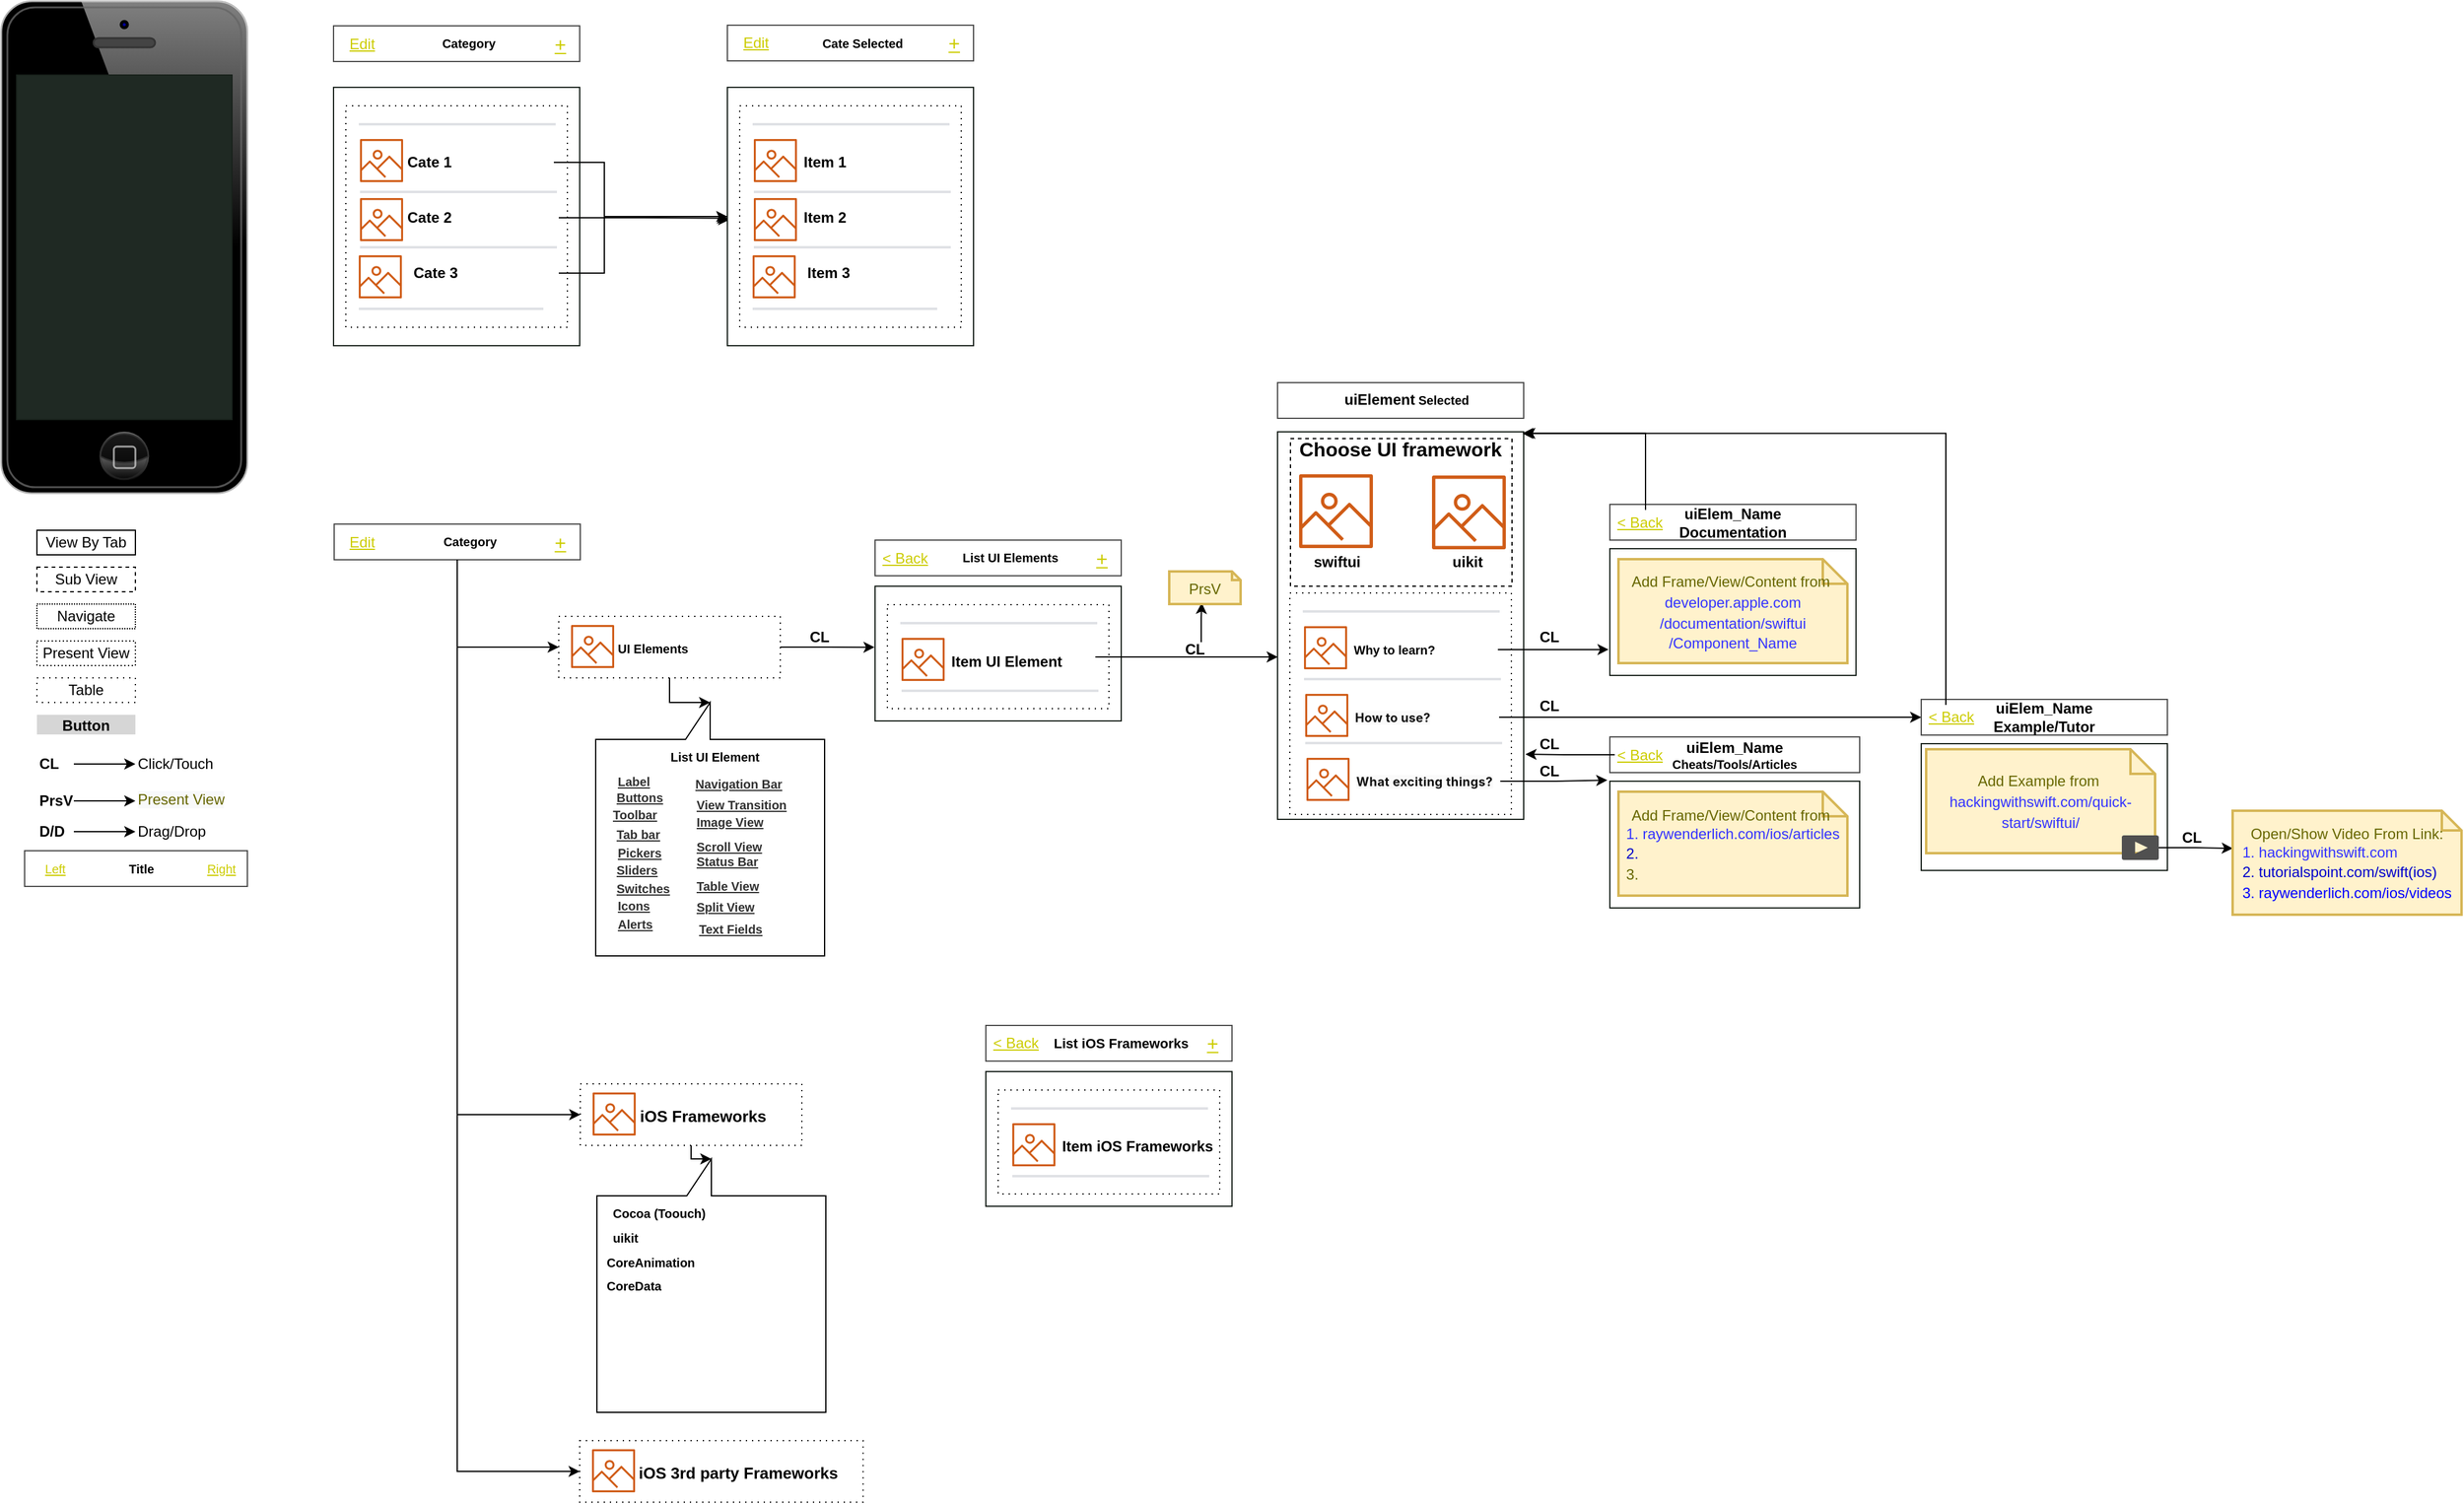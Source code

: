 <mxfile version="14.5.0" type="github">
  <diagram id="CXttLjTAoCu7LxISHfBc" name="Page-1">
    <mxGraphModel dx="723" dy="375" grid="1" gridSize="10" guides="1" tooltips="1" connect="1" arrows="1" fold="1" page="1" pageScale="1" pageWidth="827" pageHeight="1169" math="0" shadow="0">
      <root>
        <mxCell id="0" />
        <mxCell id="1" parent="0" />
        <mxCell id="qaXu_HohoRmrBdPHy3pz-1" value="" style="verticalLabelPosition=bottom;verticalAlign=top;html=1;shadow=0;dashed=0;strokeWidth=1;shape=mxgraph.ios.iPhone;bgStyle=bgGreen;fillColor=#aaaaaa;" parent="1" vertex="1">
          <mxGeometry x="10" y="10" width="200" height="400" as="geometry" />
        </mxCell>
        <mxCell id="qaXu_HohoRmrBdPHy3pz-2" value="" style="verticalLabelPosition=bottom;verticalAlign=top;html=1;shadow=0;dashed=0;strokeWidth=1;shape=mxgraph.ios.iBgFlat;strokeColor=#18211b;" parent="1" vertex="1">
          <mxGeometry x="280" y="80" width="200" height="210" as="geometry" />
        </mxCell>
        <mxCell id="qaXu_HohoRmrBdPHy3pz-34" value="" style="rounded=0;whiteSpace=wrap;html=1;strokeColor=#000000;fillColor=#FFFFFF;fontColor=#000000;opacity=70;align=center;" parent="1" vertex="1">
          <mxGeometry x="280" y="30" width="200" height="29" as="geometry" />
        </mxCell>
        <mxCell id="qaXu_HohoRmrBdPHy3pz-35" value="&lt;u style=&quot;font-size: 12px;&quot;&gt;Edit&lt;/u&gt;" style="text;html=1;strokeColor=none;fillColor=none;align=left;verticalAlign=middle;whiteSpace=wrap;rounded=0;opacity=70;fontSize=12;fontColor=#CCCC00;" parent="1" vertex="1">
          <mxGeometry x="290.5" y="34.5" width="39.5" height="20" as="geometry" />
        </mxCell>
        <mxCell id="qaXu_HohoRmrBdPHy3pz-36" value="&lt;u style=&quot;font-size: 16px;&quot;&gt;+&lt;/u&gt;" style="text;html=1;strokeColor=none;fillColor=none;align=right;verticalAlign=middle;whiteSpace=wrap;rounded=0;opacity=70;fontSize=16;fontColor=#CCCC00;" parent="1" vertex="1">
          <mxGeometry x="450.5" y="34.5" width="20" height="20" as="geometry" />
        </mxCell>
        <mxCell id="qaXu_HohoRmrBdPHy3pz-37" value="&lt;font style=&quot;font-size: 10px&quot;&gt;&lt;b&gt;Category&lt;/b&gt;&lt;/font&gt;" style="text;html=1;strokeColor=none;fillColor=none;align=center;verticalAlign=middle;whiteSpace=wrap;rounded=0;fontColor=#000000;opacity=70;" parent="1" vertex="1">
          <mxGeometry x="330" y="34" width="120" height="20" as="geometry" />
        </mxCell>
        <mxCell id="qaXu_HohoRmrBdPHy3pz-42" value="View By Tab" style="rounded=0;whiteSpace=wrap;html=1;" parent="1" vertex="1">
          <mxGeometry x="39" y="440" width="80" height="20" as="geometry" />
        </mxCell>
        <mxCell id="qaXu_HohoRmrBdPHy3pz-43" value="Sub View" style="rounded=0;whiteSpace=wrap;html=1;dashed=1;" parent="1" vertex="1">
          <mxGeometry x="39" y="470" width="80" height="20" as="geometry" />
        </mxCell>
        <mxCell id="qaXu_HohoRmrBdPHy3pz-44" value="Navigate" style="rounded=0;whiteSpace=wrap;html=1;dashed=1;dashPattern=1 1;" parent="1" vertex="1">
          <mxGeometry x="39" y="500" width="80" height="20" as="geometry" />
        </mxCell>
        <mxCell id="qaXu_HohoRmrBdPHy3pz-45" value="Present View" style="rounded=0;whiteSpace=wrap;html=1;dashed=1;dashPattern=1 2;" parent="1" vertex="1">
          <mxGeometry x="39" y="530" width="80" height="20" as="geometry" />
        </mxCell>
        <mxCell id="qaXu_HohoRmrBdPHy3pz-46" value="Table" style="rounded=0;whiteSpace=wrap;html=1;dashed=1;dashPattern=1 4;" parent="1" vertex="1">
          <mxGeometry x="39" y="560" width="80" height="20" as="geometry" />
        </mxCell>
        <mxCell id="qaXu_HohoRmrBdPHy3pz-47" value="Button" style="dashed=0;align=center;fontSize=12;shape=rect;fillColor=#999999;opacity=40;strokeColor=none;fontStyle=1;dashPattern=1 4;" parent="1" vertex="1">
          <mxGeometry x="39" y="590" width="80" height="16" as="geometry" />
        </mxCell>
        <mxCell id="qaXu_HohoRmrBdPHy3pz-48" value="" style="edgeStyle=orthogonalEdgeStyle;rounded=0;orthogonalLoop=1;jettySize=auto;html=1;fontColor=#000000;entryX=0;entryY=0.5;entryDx=0;entryDy=0;" parent="1" source="qaXu_HohoRmrBdPHy3pz-49" target="qaXu_HohoRmrBdPHy3pz-50" edge="1">
          <mxGeometry relative="1" as="geometry">
            <mxPoint x="99" y="630" as="targetPoint" />
          </mxGeometry>
        </mxCell>
        <mxCell id="qaXu_HohoRmrBdPHy3pz-49" value="CL" style="text;html=1;strokeColor=none;fillColor=none;align=left;verticalAlign=middle;whiteSpace=wrap;rounded=0;opacity=70;fontStyle=1" parent="1" vertex="1">
          <mxGeometry x="39" y="620" width="30" height="20" as="geometry" />
        </mxCell>
        <mxCell id="qaXu_HohoRmrBdPHy3pz-50" value="Click/Touch" style="text;html=1;strokeColor=none;fillColor=none;align=left;verticalAlign=middle;whiteSpace=wrap;rounded=0;opacity=70;fontColor=#000000;" parent="1" vertex="1">
          <mxGeometry x="119" y="620" width="90" height="20" as="geometry" />
        </mxCell>
        <mxCell id="qaXu_HohoRmrBdPHy3pz-51" value="" style="rounded=0;whiteSpace=wrap;html=1;strokeColor=#000000;fillColor=#FFFFFF;fontColor=#000000;opacity=70;align=center;" parent="1" vertex="1">
          <mxGeometry x="29" y="700.5" width="181" height="29" as="geometry" />
        </mxCell>
        <mxCell id="qaXu_HohoRmrBdPHy3pz-52" value="&lt;u style=&quot;font-size: 10px&quot;&gt;Left&lt;/u&gt;" style="text;html=1;strokeColor=none;fillColor=none;align=center;verticalAlign=middle;whiteSpace=wrap;rounded=0;opacity=70;fontSize=10;fontColor=#CCCC00;" parent="1" vertex="1">
          <mxGeometry x="29" y="705" width="50" height="20" as="geometry" />
        </mxCell>
        <mxCell id="qaXu_HohoRmrBdPHy3pz-53" value="&lt;u&gt;Right&lt;/u&gt;" style="text;html=1;strokeColor=none;fillColor=none;align=center;verticalAlign=middle;whiteSpace=wrap;rounded=0;opacity=70;fontSize=10;fontColor=#CCCC00;" parent="1" vertex="1">
          <mxGeometry x="169" y="705" width="40" height="20" as="geometry" />
        </mxCell>
        <mxCell id="qaXu_HohoRmrBdPHy3pz-54" value="&lt;font style=&quot;font-size: 10px&quot;&gt;&lt;b&gt;Title&lt;/b&gt;&lt;/font&gt;" style="text;html=1;strokeColor=none;fillColor=none;align=center;verticalAlign=middle;whiteSpace=wrap;rounded=0;fontColor=#000000;opacity=70;" parent="1" vertex="1">
          <mxGeometry x="79" y="704.5" width="90" height="20" as="geometry" />
        </mxCell>
        <mxCell id="qaXu_HohoRmrBdPHy3pz-55" value="" style="edgeStyle=orthogonalEdgeStyle;rounded=0;orthogonalLoop=1;jettySize=auto;html=1;fontColor=#000000;entryX=0;entryY=0.5;entryDx=0;entryDy=0;exitX=1;exitY=0.5;exitDx=0;exitDy=0;" parent="1" source="qaXu_HohoRmrBdPHy3pz-56" target="qaXu_HohoRmrBdPHy3pz-57" edge="1">
          <mxGeometry relative="1" as="geometry">
            <mxPoint x="99" y="685" as="targetPoint" />
          </mxGeometry>
        </mxCell>
        <mxCell id="qaXu_HohoRmrBdPHy3pz-56" value="D/D" style="text;html=1;strokeColor=none;fillColor=none;align=left;verticalAlign=middle;whiteSpace=wrap;rounded=0;opacity=70;fontStyle=1" parent="1" vertex="1">
          <mxGeometry x="39" y="675" width="30" height="20" as="geometry" />
        </mxCell>
        <mxCell id="qaXu_HohoRmrBdPHy3pz-57" value="Drag/Drop" style="text;html=1;strokeColor=none;fillColor=none;align=left;verticalAlign=middle;whiteSpace=wrap;rounded=0;opacity=70;fontColor=#000000;" parent="1" vertex="1">
          <mxGeometry x="119" y="675" width="90" height="20" as="geometry" />
        </mxCell>
        <mxCell id="qaXu_HohoRmrBdPHy3pz-58" value="" style="rounded=0;whiteSpace=wrap;html=1;dashed=1;dashPattern=1 4;" parent="1" vertex="1">
          <mxGeometry x="290" y="95" width="180" height="180" as="geometry" />
        </mxCell>
        <mxCell id="qaXu_HohoRmrBdPHy3pz-63" value="" style="shape=line;strokeWidth=2;html=1;strokeColor=#DFE1E5;resizeWidth=1" parent="1" vertex="1">
          <mxGeometry x="300.5" y="105" width="160" height="10" as="geometry" />
        </mxCell>
        <mxCell id="qaXu_HohoRmrBdPHy3pz-90" style="edgeStyle=orthogonalEdgeStyle;rounded=0;orthogonalLoop=1;jettySize=auto;html=1;" parent="1" source="qaXu_HohoRmrBdPHy3pz-65" edge="1">
          <mxGeometry relative="1" as="geometry">
            <mxPoint x="600" y="185" as="targetPoint" />
            <Array as="points">
              <mxPoint x="500" y="141" />
              <mxPoint x="500" y="185" />
              <mxPoint x="600" y="185" />
            </Array>
          </mxGeometry>
        </mxCell>
        <mxCell id="qaXu_HohoRmrBdPHy3pz-65" value="Cate 1" style="html=1;fillColor=none;strokeColor=none;fontSize=12;align=left;fontColor=#000000;whiteSpace=wrap;fontStyle=1" parent="1" vertex="1">
          <mxGeometry x="337.5" y="131" width="121.5" height="20" as="geometry" />
        </mxCell>
        <mxCell id="qaXu_HohoRmrBdPHy3pz-91" style="edgeStyle=orthogonalEdgeStyle;rounded=0;orthogonalLoop=1;jettySize=auto;html=1;entryX=0.003;entryY=0.507;entryDx=0;entryDy=0;entryPerimeter=0;" parent="1" source="qaXu_HohoRmrBdPHy3pz-68" target="qaXu_HohoRmrBdPHy3pz-78" edge="1">
          <mxGeometry relative="1" as="geometry">
            <mxPoint x="550" y="186" as="targetPoint" />
          </mxGeometry>
        </mxCell>
        <mxCell id="qaXu_HohoRmrBdPHy3pz-68" value="Cate 2" style="html=1;fillColor=none;strokeColor=none;fontSize=12;align=left;fontColor=#000000;whiteSpace=wrap;fontStyle=1" parent="1" vertex="1">
          <mxGeometry x="337.5" y="176" width="125.5" height="20" as="geometry" />
        </mxCell>
        <mxCell id="qaXu_HohoRmrBdPHy3pz-92" style="edgeStyle=orthogonalEdgeStyle;rounded=0;orthogonalLoop=1;jettySize=auto;html=1;entryX=0.008;entryY=0.513;entryDx=0;entryDy=0;entryPerimeter=0;" parent="1" source="qaXu_HohoRmrBdPHy3pz-70" target="qaXu_HohoRmrBdPHy3pz-78" edge="1">
          <mxGeometry relative="1" as="geometry">
            <mxPoint x="560" y="190" as="targetPoint" />
            <Array as="points">
              <mxPoint x="500" y="231" />
              <mxPoint x="500" y="185" />
              <mxPoint x="600" y="185" />
              <mxPoint x="600" y="188" />
            </Array>
          </mxGeometry>
        </mxCell>
        <mxCell id="qaXu_HohoRmrBdPHy3pz-70" value="Cate 3" style="html=1;fillColor=none;strokeColor=none;fontSize=12;align=left;fontColor=#000000;whiteSpace=wrap;fontStyle=1" parent="1" vertex="1">
          <mxGeometry x="343" y="221" width="120" height="20" as="geometry" />
        </mxCell>
        <mxCell id="qaXu_HohoRmrBdPHy3pz-71" value="" style="shape=line;strokeWidth=2;html=1;strokeColor=#DFE1E5;resizeWidth=1" parent="1" vertex="1">
          <mxGeometry x="300.5" y="255" width="150" height="10" as="geometry" />
        </mxCell>
        <mxCell id="qaXu_HohoRmrBdPHy3pz-72" value="" style="shape=line;strokeWidth=2;html=1;strokeColor=#DFE1E5;resizeWidth=1" parent="1" vertex="1">
          <mxGeometry x="301.5" y="160" width="160" height="10" as="geometry" />
        </mxCell>
        <mxCell id="qaXu_HohoRmrBdPHy3pz-73" value="" style="shape=line;strokeWidth=2;html=1;strokeColor=#DFE1E5;resizeWidth=1" parent="1" vertex="1">
          <mxGeometry x="301.5" y="205" width="160" height="10" as="geometry" />
        </mxCell>
        <mxCell id="qaXu_HohoRmrBdPHy3pz-74" value="" style="outlineConnect=0;fontColor=#232F3E;gradientColor=none;fillColor=#D05C17;strokeColor=none;dashed=0;verticalLabelPosition=bottom;verticalAlign=top;align=center;html=1;fontSize=12;fontStyle=0;aspect=fixed;pointerEvents=1;shape=mxgraph.aws4.container_registry_image;" parent="1" vertex="1">
          <mxGeometry x="301.5" y="122" width="35" height="35" as="geometry" />
        </mxCell>
        <mxCell id="qaXu_HohoRmrBdPHy3pz-76" value="" style="outlineConnect=0;fontColor=#232F3E;gradientColor=none;fillColor=#D05C17;strokeColor=none;dashed=0;verticalLabelPosition=bottom;verticalAlign=top;align=center;html=1;fontSize=12;fontStyle=0;aspect=fixed;pointerEvents=1;shape=mxgraph.aws4.container_registry_image;" parent="1" vertex="1">
          <mxGeometry x="301.5" y="170" width="35" height="35" as="geometry" />
        </mxCell>
        <mxCell id="qaXu_HohoRmrBdPHy3pz-77" value="" style="outlineConnect=0;fontColor=#232F3E;gradientColor=none;fillColor=#D05C17;strokeColor=none;dashed=0;verticalLabelPosition=bottom;verticalAlign=top;align=center;html=1;fontSize=12;fontStyle=0;aspect=fixed;pointerEvents=1;shape=mxgraph.aws4.container_registry_image;" parent="1" vertex="1">
          <mxGeometry x="300.5" y="216.5" width="35" height="35" as="geometry" />
        </mxCell>
        <mxCell id="qaXu_HohoRmrBdPHy3pz-78" value="" style="verticalLabelPosition=bottom;verticalAlign=top;html=1;shadow=0;dashed=0;strokeWidth=1;shape=mxgraph.ios.iBgFlat;strokeColor=#18211b;" parent="1" vertex="1">
          <mxGeometry x="600" y="80" width="200" height="210" as="geometry" />
        </mxCell>
        <mxCell id="qaXu_HohoRmrBdPHy3pz-79" value="" style="rounded=0;whiteSpace=wrap;html=1;dashed=1;dashPattern=1 4;" parent="1" vertex="1">
          <mxGeometry x="610" y="95" width="180" height="180" as="geometry" />
        </mxCell>
        <mxCell id="qaXu_HohoRmrBdPHy3pz-80" value="" style="shape=line;strokeWidth=2;html=1;strokeColor=#DFE1E5;resizeWidth=1" parent="1" vertex="1">
          <mxGeometry x="620.5" y="105" width="160" height="10" as="geometry" />
        </mxCell>
        <mxCell id="qaXu_HohoRmrBdPHy3pz-81" value="Item 1" style="html=1;fillColor=none;strokeColor=none;fontSize=12;align=left;fontColor=#000000;whiteSpace=wrap;fontStyle=1" parent="1" vertex="1">
          <mxGeometry x="660" y="131" width="119" height="20" as="geometry" />
        </mxCell>
        <mxCell id="qaXu_HohoRmrBdPHy3pz-82" value="Item 2" style="html=1;fillColor=none;strokeColor=none;fontSize=12;align=left;fontColor=#000000;whiteSpace=wrap;fontStyle=1" parent="1" vertex="1">
          <mxGeometry x="660" y="176" width="123" height="20" as="geometry" />
        </mxCell>
        <mxCell id="qaXu_HohoRmrBdPHy3pz-83" value="Item 3" style="html=1;fillColor=none;strokeColor=none;fontSize=12;align=left;fontColor=#000000;whiteSpace=wrap;fontStyle=1" parent="1" vertex="1">
          <mxGeometry x="663" y="221" width="120" height="20" as="geometry" />
        </mxCell>
        <mxCell id="qaXu_HohoRmrBdPHy3pz-84" value="" style="shape=line;strokeWidth=2;html=1;strokeColor=#DFE1E5;resizeWidth=1" parent="1" vertex="1">
          <mxGeometry x="620.5" y="255" width="150" height="10" as="geometry" />
        </mxCell>
        <mxCell id="qaXu_HohoRmrBdPHy3pz-85" value="" style="shape=line;strokeWidth=2;html=1;strokeColor=#DFE1E5;resizeWidth=1" parent="1" vertex="1">
          <mxGeometry x="621.5" y="160" width="160" height="10" as="geometry" />
        </mxCell>
        <mxCell id="qaXu_HohoRmrBdPHy3pz-86" value="" style="shape=line;strokeWidth=2;html=1;strokeColor=#DFE1E5;resizeWidth=1" parent="1" vertex="1">
          <mxGeometry x="621.5" y="205" width="160" height="10" as="geometry" />
        </mxCell>
        <mxCell id="qaXu_HohoRmrBdPHy3pz-87" value="" style="outlineConnect=0;fontColor=#232F3E;gradientColor=none;fillColor=#D05C17;strokeColor=none;dashed=0;verticalLabelPosition=bottom;verticalAlign=top;align=center;html=1;fontSize=12;fontStyle=0;aspect=fixed;pointerEvents=1;shape=mxgraph.aws4.container_registry_image;" parent="1" vertex="1">
          <mxGeometry x="621.5" y="122" width="35" height="35" as="geometry" />
        </mxCell>
        <mxCell id="qaXu_HohoRmrBdPHy3pz-88" value="" style="outlineConnect=0;fontColor=#232F3E;gradientColor=none;fillColor=#D05C17;strokeColor=none;dashed=0;verticalLabelPosition=bottom;verticalAlign=top;align=center;html=1;fontSize=12;fontStyle=0;aspect=fixed;pointerEvents=1;shape=mxgraph.aws4.container_registry_image;" parent="1" vertex="1">
          <mxGeometry x="621.5" y="170" width="35" height="35" as="geometry" />
        </mxCell>
        <mxCell id="qaXu_HohoRmrBdPHy3pz-89" value="" style="outlineConnect=0;fontColor=#232F3E;gradientColor=none;fillColor=#D05C17;strokeColor=none;dashed=0;verticalLabelPosition=bottom;verticalAlign=top;align=center;html=1;fontSize=12;fontStyle=0;aspect=fixed;pointerEvents=1;shape=mxgraph.aws4.container_registry_image;" parent="1" vertex="1">
          <mxGeometry x="620.5" y="216.5" width="35" height="35" as="geometry" />
        </mxCell>
        <mxCell id="qaXu_HohoRmrBdPHy3pz-93" value="" style="rounded=0;whiteSpace=wrap;html=1;strokeColor=#000000;fillColor=#FFFFFF;fontColor=#000000;opacity=70;align=center;" parent="1" vertex="1">
          <mxGeometry x="600" y="29.5" width="200" height="29" as="geometry" />
        </mxCell>
        <mxCell id="qaXu_HohoRmrBdPHy3pz-94" value="&lt;u style=&quot;font-size: 12px;&quot;&gt;Edit&lt;/u&gt;" style="text;html=1;strokeColor=none;fillColor=none;align=left;verticalAlign=middle;whiteSpace=wrap;rounded=0;opacity=70;fontSize=12;fontColor=#CCCC00;" parent="1" vertex="1">
          <mxGeometry x="610.5" y="34" width="39.5" height="20" as="geometry" />
        </mxCell>
        <mxCell id="qaXu_HohoRmrBdPHy3pz-95" value="&lt;u style=&quot;font-size: 16px;&quot;&gt;+&lt;/u&gt;" style="text;html=1;strokeColor=none;fillColor=none;align=right;verticalAlign=middle;whiteSpace=wrap;rounded=0;opacity=70;fontSize=16;fontColor=#CCCC00;" parent="1" vertex="1">
          <mxGeometry x="770.5" y="34" width="20" height="20" as="geometry" />
        </mxCell>
        <mxCell id="qaXu_HohoRmrBdPHy3pz-96" value="&lt;font style=&quot;font-size: 10px&quot;&gt;&lt;b&gt;Cate Selected&lt;/b&gt;&lt;/font&gt;" style="text;html=1;strokeColor=none;fillColor=none;align=center;verticalAlign=middle;whiteSpace=wrap;rounded=0;fontColor=#000000;opacity=70;" parent="1" vertex="1">
          <mxGeometry x="650" y="33.5" width="120" height="20" as="geometry" />
        </mxCell>
        <mxCell id="qaXu_HohoRmrBdPHy3pz-113" style="edgeStyle=orthogonalEdgeStyle;rounded=0;orthogonalLoop=1;jettySize=auto;html=1;entryX=0;entryY=0.5;entryDx=0;entryDy=0;" parent="1" source="qaXu_HohoRmrBdPHy3pz-98" target="qaXu_HohoRmrBdPHy3pz-102" edge="1">
          <mxGeometry relative="1" as="geometry" />
        </mxCell>
        <mxCell id="qaXu_HohoRmrBdPHy3pz-117" style="edgeStyle=orthogonalEdgeStyle;rounded=0;orthogonalLoop=1;jettySize=auto;html=1;entryX=0;entryY=0.5;entryDx=0;entryDy=0;" parent="1" source="qaXu_HohoRmrBdPHy3pz-98" target="qaXu_HohoRmrBdPHy3pz-114" edge="1">
          <mxGeometry relative="1" as="geometry" />
        </mxCell>
        <mxCell id="FYXwXGc67_YSZuknPYZS-58" style="edgeStyle=orthogonalEdgeStyle;rounded=0;orthogonalLoop=1;jettySize=auto;html=1;fontSize=10;entryX=0;entryY=0.5;entryDx=0;entryDy=0;" edge="1" parent="1" source="qaXu_HohoRmrBdPHy3pz-98" target="FYXwXGc67_YSZuknPYZS-55">
          <mxGeometry relative="1" as="geometry">
            <mxPoint x="390" y="970" as="targetPoint" />
          </mxGeometry>
        </mxCell>
        <mxCell id="qaXu_HohoRmrBdPHy3pz-98" value="" style="rounded=0;whiteSpace=wrap;html=1;strokeColor=#000000;fillColor=#FFFFFF;fontColor=#000000;opacity=70;align=center;" parent="1" vertex="1">
          <mxGeometry x="280.5" y="435" width="200" height="29" as="geometry" />
        </mxCell>
        <mxCell id="qaXu_HohoRmrBdPHy3pz-99" value="&lt;u style=&quot;font-size: 12px;&quot;&gt;Edit&lt;/u&gt;" style="text;html=1;strokeColor=none;fillColor=none;align=left;verticalAlign=middle;whiteSpace=wrap;rounded=0;opacity=70;fontSize=12;fontColor=#CCCC00;" parent="1" vertex="1">
          <mxGeometry x="291" y="439.5" width="39.5" height="20" as="geometry" />
        </mxCell>
        <mxCell id="qaXu_HohoRmrBdPHy3pz-100" value="&lt;u style=&quot;font-size: 16px;&quot;&gt;+&lt;/u&gt;" style="text;html=1;strokeColor=none;fillColor=none;align=right;verticalAlign=middle;whiteSpace=wrap;rounded=0;opacity=70;fontSize=16;fontColor=#CCCC00;" parent="1" vertex="1">
          <mxGeometry x="451" y="439.5" width="20" height="20" as="geometry" />
        </mxCell>
        <mxCell id="qaXu_HohoRmrBdPHy3pz-101" value="&lt;font style=&quot;font-size: 10px&quot;&gt;&lt;b&gt;Category&lt;/b&gt;&lt;/font&gt;" style="text;html=1;strokeColor=none;fillColor=none;align=center;verticalAlign=middle;whiteSpace=wrap;rounded=0;fontColor=#000000;opacity=70;" parent="1" vertex="1">
          <mxGeometry x="330.5" y="439" width="120" height="20" as="geometry" />
        </mxCell>
        <mxCell id="qaXu_HohoRmrBdPHy3pz-134" style="edgeStyle=orthogonalEdgeStyle;rounded=0;orthogonalLoop=1;jettySize=auto;html=1;entryX=-0.002;entryY=0.453;entryDx=0;entryDy=0;entryPerimeter=0;" parent="1" source="qaXu_HohoRmrBdPHy3pz-102" target="qaXu_HohoRmrBdPHy3pz-118" edge="1">
          <mxGeometry relative="1" as="geometry">
            <mxPoint x="700" y="535" as="targetPoint" />
          </mxGeometry>
        </mxCell>
        <mxCell id="FYXwXGc67_YSZuknPYZS-45" style="edgeStyle=orthogonalEdgeStyle;rounded=0;orthogonalLoop=1;jettySize=auto;html=1;entryX=0;entryY=0;entryDx=93;entryDy=206;entryPerimeter=0;fontSize=10;" edge="1" parent="1" source="qaXu_HohoRmrBdPHy3pz-102" target="FYXwXGc67_YSZuknPYZS-24">
          <mxGeometry relative="1" as="geometry" />
        </mxCell>
        <mxCell id="qaXu_HohoRmrBdPHy3pz-102" value="" style="rounded=0;whiteSpace=wrap;html=1;dashed=1;dashPattern=1 4;" parent="1" vertex="1">
          <mxGeometry x="463" y="510" width="180" height="50" as="geometry" />
        </mxCell>
        <mxCell id="qaXu_HohoRmrBdPHy3pz-104" value="&lt;b style=&quot;font-size: 10px ; text-align: center&quot;&gt;UI Elements&lt;/b&gt;" style="html=1;fillColor=none;strokeColor=none;fontSize=12;align=left;fontColor=#000000;whiteSpace=wrap;fontStyle=1" parent="1" vertex="1">
          <mxGeometry x="509" y="526" width="121.5" height="20" as="geometry" />
        </mxCell>
        <mxCell id="qaXu_HohoRmrBdPHy3pz-110" value="" style="outlineConnect=0;fontColor=#232F3E;gradientColor=none;fillColor=#D05C17;strokeColor=none;dashed=0;verticalLabelPosition=bottom;verticalAlign=top;align=center;html=1;fontSize=12;fontStyle=0;aspect=fixed;pointerEvents=1;shape=mxgraph.aws4.container_registry_image;" parent="1" vertex="1">
          <mxGeometry x="473" y="517" width="35" height="35" as="geometry" />
        </mxCell>
        <mxCell id="FYXwXGc67_YSZuknPYZS-70" style="edgeStyle=orthogonalEdgeStyle;rounded=0;orthogonalLoop=1;jettySize=auto;html=1;entryX=0;entryY=0;entryDx=93;entryDy=206;entryPerimeter=0;fontSize=12;" edge="1" parent="1" source="qaXu_HohoRmrBdPHy3pz-114" target="FYXwXGc67_YSZuknPYZS-69">
          <mxGeometry relative="1" as="geometry">
            <Array as="points">
              <mxPoint x="571" y="951" />
            </Array>
          </mxGeometry>
        </mxCell>
        <mxCell id="qaXu_HohoRmrBdPHy3pz-114" value="" style="rounded=0;whiteSpace=wrap;html=1;dashed=1;dashPattern=1 4;fontStyle=1" parent="1" vertex="1">
          <mxGeometry x="480.5" y="890" width="180" height="50" as="geometry" />
        </mxCell>
        <mxCell id="qaXu_HohoRmrBdPHy3pz-115" value="&lt;span style=&quot;font-family: arial; font-size: 13px; background-color: rgb(255, 255, 255);&quot;&gt;iOS Frameworks&lt;/span&gt;" style="html=1;fillColor=none;strokeColor=none;fontSize=12;align=left;fontColor=#000000;whiteSpace=wrap;fontStyle=1" parent="1" vertex="1">
          <mxGeometry x="526.5" y="906" width="121.5" height="20" as="geometry" />
        </mxCell>
        <mxCell id="qaXu_HohoRmrBdPHy3pz-116" value="" style="outlineConnect=0;fontColor=#232F3E;gradientColor=none;fillColor=#D05C17;strokeColor=none;dashed=0;verticalLabelPosition=bottom;verticalAlign=top;align=center;html=1;fontSize=12;fontStyle=1;aspect=fixed;pointerEvents=1;shape=mxgraph.aws4.container_registry_image;" parent="1" vertex="1">
          <mxGeometry x="490.5" y="897" width="35" height="35" as="geometry" />
        </mxCell>
        <mxCell id="qaXu_HohoRmrBdPHy3pz-118" value="" style="verticalLabelPosition=bottom;verticalAlign=top;html=1;shadow=0;dashed=0;strokeWidth=1;shape=mxgraph.ios.iBgFlat;strokeColor=#18211b;" parent="1" vertex="1">
          <mxGeometry x="720" y="485.5" width="200" height="109.5" as="geometry" />
        </mxCell>
        <mxCell id="qaXu_HohoRmrBdPHy3pz-119" value="" style="rounded=0;whiteSpace=wrap;html=1;dashed=1;dashPattern=1 4;" parent="1" vertex="1">
          <mxGeometry x="730" y="500.5" width="180" height="84.5" as="geometry" />
        </mxCell>
        <mxCell id="qaXu_HohoRmrBdPHy3pz-120" value="" style="shape=line;strokeWidth=2;html=1;strokeColor=#DFE1E5;resizeWidth=1" parent="1" vertex="1">
          <mxGeometry x="740.5" y="510.5" width="160" height="10" as="geometry" />
        </mxCell>
        <mxCell id="qaXu_HohoRmrBdPHy3pz-167" style="edgeStyle=orthogonalEdgeStyle;rounded=0;orthogonalLoop=1;jettySize=auto;html=1;entryX=0.001;entryY=0.581;entryDx=0;entryDy=0;entryPerimeter=0;" parent="1" source="qaXu_HohoRmrBdPHy3pz-121" target="qaXu_HohoRmrBdPHy3pz-137" edge="1">
          <mxGeometry relative="1" as="geometry">
            <mxPoint x="970" y="540" as="targetPoint" />
            <Array as="points">
              <mxPoint x="900" y="543" />
              <mxPoint x="900" y="543" />
            </Array>
          </mxGeometry>
        </mxCell>
        <mxCell id="qaXu_HohoRmrBdPHy3pz-121" value="Item UI Element" style="html=1;fillColor=none;strokeColor=none;fontSize=12;align=left;fontColor=#000000;whiteSpace=wrap;fontStyle=1" parent="1" vertex="1">
          <mxGeometry x="780" y="536.5" width="119" height="20" as="geometry" />
        </mxCell>
        <mxCell id="qaXu_HohoRmrBdPHy3pz-125" value="" style="shape=line;strokeWidth=2;html=1;strokeColor=#DFE1E5;resizeWidth=1" parent="1" vertex="1">
          <mxGeometry x="741.5" y="565.5" width="160" height="10" as="geometry" />
        </mxCell>
        <mxCell id="qaXu_HohoRmrBdPHy3pz-127" value="" style="outlineConnect=0;fontColor=#232F3E;gradientColor=none;fillColor=#D05C17;strokeColor=none;dashed=0;verticalLabelPosition=bottom;verticalAlign=top;align=center;html=1;fontSize=12;fontStyle=0;aspect=fixed;pointerEvents=1;shape=mxgraph.aws4.container_registry_image;" parent="1" vertex="1">
          <mxGeometry x="741.5" y="527.5" width="35" height="35" as="geometry" />
        </mxCell>
        <mxCell id="qaXu_HohoRmrBdPHy3pz-130" value="" style="rounded=0;whiteSpace=wrap;html=1;strokeColor=#000000;fillColor=#FFFFFF;fontColor=#000000;opacity=70;align=center;" parent="1" vertex="1">
          <mxGeometry x="720" y="448" width="200" height="29" as="geometry" />
        </mxCell>
        <mxCell id="qaXu_HohoRmrBdPHy3pz-131" value="&lt;u style=&quot;font-size: 12px&quot;&gt;&amp;lt; Back&lt;/u&gt;" style="text;html=1;strokeColor=none;fillColor=none;align=left;verticalAlign=middle;whiteSpace=wrap;rounded=0;opacity=70;fontSize=12;fontColor=#CCCC00;" parent="1" vertex="1">
          <mxGeometry x="724" y="452.5" width="50" height="20" as="geometry" />
        </mxCell>
        <mxCell id="qaXu_HohoRmrBdPHy3pz-132" value="&lt;u style=&quot;font-size: 16px;&quot;&gt;+&lt;/u&gt;" style="text;html=1;strokeColor=none;fillColor=none;align=right;verticalAlign=middle;whiteSpace=wrap;rounded=0;opacity=70;fontSize=16;fontColor=#CCCC00;" parent="1" vertex="1">
          <mxGeometry x="890.5" y="452.5" width="20" height="20" as="geometry" />
        </mxCell>
        <mxCell id="qaXu_HohoRmrBdPHy3pz-133" value="&lt;span style=&quot;font-size: 10px&quot;&gt;&lt;b&gt;List UI Elements&lt;br&gt;&lt;/b&gt;&lt;/span&gt;" style="text;html=1;strokeColor=none;fillColor=none;align=center;verticalAlign=middle;whiteSpace=wrap;rounded=0;fontColor=#000000;opacity=70;" parent="1" vertex="1">
          <mxGeometry x="770" y="452" width="120" height="20" as="geometry" />
        </mxCell>
        <mxCell id="qaXu_HohoRmrBdPHy3pz-135" value="CL" style="text;html=1;strokeColor=none;fillColor=none;align=left;verticalAlign=middle;whiteSpace=wrap;rounded=0;opacity=70;fontStyle=1" parent="1" vertex="1">
          <mxGeometry x="665" y="516.5" width="30" height="20" as="geometry" />
        </mxCell>
        <mxCell id="qaXu_HohoRmrBdPHy3pz-137" value="" style="verticalLabelPosition=bottom;verticalAlign=top;html=1;shadow=0;dashed=0;strokeWidth=1;shape=mxgraph.ios.iBgFlat;strokeColor=#18211b;" parent="1" vertex="1">
          <mxGeometry x="1047" y="360" width="200" height="315" as="geometry" />
        </mxCell>
        <mxCell id="qaXu_HohoRmrBdPHy3pz-149" value="" style="rounded=0;whiteSpace=wrap;html=1;strokeColor=#000000;fillColor=#FFFFFF;fontColor=#000000;opacity=70;align=center;" parent="1" vertex="1">
          <mxGeometry x="1047" y="320" width="200" height="29" as="geometry" />
        </mxCell>
        <mxCell id="qaXu_HohoRmrBdPHy3pz-152" value="&lt;b&gt;uiElement&lt;/b&gt;&lt;span style=&quot;font-size: 10px&quot;&gt;&lt;b&gt;&amp;nbsp;Selected&lt;/b&gt;&lt;/span&gt;" style="text;html=1;strokeColor=none;fillColor=none;align=center;verticalAlign=middle;whiteSpace=wrap;rounded=0;fontColor=#000000;opacity=70;" parent="1" vertex="1">
          <mxGeometry x="1087" y="324" width="130" height="20" as="geometry" />
        </mxCell>
        <mxCell id="qaXu_HohoRmrBdPHy3pz-155" value="" style="rounded=0;whiteSpace=wrap;html=1;dashed=1;dashPattern=1 4;" parent="1" vertex="1">
          <mxGeometry x="1057" y="491" width="180" height="180" as="geometry" />
        </mxCell>
        <mxCell id="qaXu_HohoRmrBdPHy3pz-196" style="edgeStyle=orthogonalEdgeStyle;rounded=0;orthogonalLoop=1;jettySize=auto;html=1;entryX=-0.005;entryY=0.796;entryDx=0;entryDy=0;entryPerimeter=0;fontSize=16;" parent="1" source="qaXu_HohoRmrBdPHy3pz-156" target="qaXu_HohoRmrBdPHy3pz-178" edge="1">
          <mxGeometry relative="1" as="geometry" />
        </mxCell>
        <mxCell id="qaXu_HohoRmrBdPHy3pz-156" value="Why to learn?" style="html=1;fillColor=none;strokeColor=none;fontSize=10;align=left;fontColor=#000000;whiteSpace=wrap;fontStyle=1" parent="1" vertex="1">
          <mxGeometry x="1107" y="527" width="119" height="20" as="geometry" />
        </mxCell>
        <mxCell id="qaXu_HohoRmrBdPHy3pz-157" value="" style="outlineConnect=0;fontColor=#232F3E;gradientColor=none;fillColor=#D05C17;strokeColor=none;dashed=0;verticalLabelPosition=bottom;verticalAlign=top;align=center;html=1;fontSize=12;fontStyle=0;aspect=fixed;pointerEvents=1;shape=mxgraph.aws4.container_registry_image;" parent="1" vertex="1">
          <mxGeometry x="1068.5" y="518" width="35" height="35" as="geometry" />
        </mxCell>
        <mxCell id="qaXu_HohoRmrBdPHy3pz-158" value="" style="shape=line;strokeWidth=2;html=1;strokeColor=#DFE1E5;resizeWidth=1" parent="1" vertex="1">
          <mxGeometry x="1067.5" y="501" width="160" height="10" as="geometry" />
        </mxCell>
        <mxCell id="qaXu_HohoRmrBdPHy3pz-203" style="edgeStyle=orthogonalEdgeStyle;rounded=0;orthogonalLoop=1;jettySize=auto;html=1;entryX=0;entryY=0.5;entryDx=0;entryDy=0;fontSize=16;" parent="1" source="qaXu_HohoRmrBdPHy3pz-160" target="qaXu_HohoRmrBdPHy3pz-205" edge="1">
          <mxGeometry relative="1" as="geometry">
            <mxPoint x="1557" y="592.017" as="targetPoint" />
          </mxGeometry>
        </mxCell>
        <mxCell id="qaXu_HohoRmrBdPHy3pz-160" value="&lt;h2 class=&quot;title&quot; style=&quot;margin: 0px; padding: 0px; color: rgb(17, 17, 17); line-height: 1.125; letter-spacing: 0.013em; font-family: &amp;quot;sf pro display&amp;quot;, &amp;quot;sf pro icons&amp;quot;, &amp;quot;helvetica neue&amp;quot;, helvetica, arial, sans-serif; background-color: rgb(250, 250, 250); font-size: 10px;&quot;&gt;&lt;font style=&quot;font-size: 10px;&quot;&gt;How to use?&lt;/font&gt;&lt;/h2&gt;" style="html=1;fillColor=none;strokeColor=none;fontSize=10;align=left;fontColor=#000000;whiteSpace=wrap;fontStyle=1" parent="1" vertex="1">
          <mxGeometry x="1108" y="582" width="119" height="20" as="geometry" />
        </mxCell>
        <mxCell id="qaXu_HohoRmrBdPHy3pz-161" value="" style="outlineConnect=0;fontColor=#232F3E;gradientColor=none;fillColor=#D05C17;strokeColor=none;dashed=0;verticalLabelPosition=bottom;verticalAlign=top;align=center;html=1;fontSize=12;fontStyle=0;aspect=fixed;pointerEvents=1;shape=mxgraph.aws4.container_registry_image;" parent="1" vertex="1">
          <mxGeometry x="1069.5" y="573" width="35" height="35" as="geometry" />
        </mxCell>
        <mxCell id="qaXu_HohoRmrBdPHy3pz-162" value="" style="shape=line;strokeWidth=2;html=1;strokeColor=#DFE1E5;resizeWidth=1" parent="1" vertex="1">
          <mxGeometry x="1068.5" y="556" width="160" height="10" as="geometry" />
        </mxCell>
        <mxCell id="FYXwXGc67_YSZuknPYZS-50" style="edgeStyle=orthogonalEdgeStyle;rounded=0;orthogonalLoop=1;jettySize=auto;html=1;fontSize=10;entryX=-0.01;entryY=-0.008;entryDx=0;entryDy=0;entryPerimeter=0;" edge="1" parent="1" source="qaXu_HohoRmrBdPHy3pz-163" target="FYXwXGc67_YSZuknPYZS-46">
          <mxGeometry relative="1" as="geometry">
            <mxPoint x="1290.0" y="644" as="targetPoint" />
            <Array as="points">
              <mxPoint x="1273" y="644" />
              <mxPoint x="1315" y="643" />
            </Array>
          </mxGeometry>
        </mxCell>
        <mxCell id="qaXu_HohoRmrBdPHy3pz-163" value="&lt;h2 class=&quot;title&quot; style=&quot;margin: 0px; padding: 0px; line-height: 1.125; background-color: rgb(250, 250, 250); font-size: 10px;&quot;&gt;&lt;font color=&quot;#111111&quot; face=&quot;sf pro display, sf pro icons, helvetica neue, helvetica, arial, sans-serif&quot; style=&quot;font-size: 10px;&quot;&gt;&lt;span style=&quot;font-size: 10px; letter-spacing: 0.234px;&quot;&gt;What exciting things?&lt;/span&gt;&lt;/font&gt;&lt;br style=&quot;font-size: 10px;&quot;&gt;&lt;/h2&gt;" style="html=1;fillColor=none;strokeColor=none;fontSize=10;align=left;fontColor=#000000;whiteSpace=wrap;fontStyle=1" parent="1" vertex="1">
          <mxGeometry x="1109" y="634" width="119" height="20" as="geometry" />
        </mxCell>
        <mxCell id="qaXu_HohoRmrBdPHy3pz-164" value="" style="outlineConnect=0;fontColor=#232F3E;gradientColor=none;fillColor=#D05C17;strokeColor=none;dashed=0;verticalLabelPosition=bottom;verticalAlign=top;align=center;html=1;fontSize=12;fontStyle=0;aspect=fixed;pointerEvents=1;shape=mxgraph.aws4.container_registry_image;" parent="1" vertex="1">
          <mxGeometry x="1070.5" y="625" width="35" height="35" as="geometry" />
        </mxCell>
        <mxCell id="qaXu_HohoRmrBdPHy3pz-165" value="" style="shape=line;strokeWidth=2;html=1;strokeColor=#DFE1E5;resizeWidth=1" parent="1" vertex="1">
          <mxGeometry x="1069.5" y="608" width="160" height="10" as="geometry" />
        </mxCell>
        <mxCell id="qaXu_HohoRmrBdPHy3pz-219" style="edgeStyle=orthogonalEdgeStyle;rounded=0;orthogonalLoop=1;jettySize=auto;html=1;fontSize=12;entryX=0.455;entryY=0.962;entryDx=0;entryDy=0;entryPerimeter=0;" parent="1" source="qaXu_HohoRmrBdPHy3pz-171" target="qaXu_HohoRmrBdPHy3pz-220" edge="1">
          <mxGeometry relative="1" as="geometry">
            <mxPoint x="985" y="510" as="targetPoint" />
          </mxGeometry>
        </mxCell>
        <mxCell id="qaXu_HohoRmrBdPHy3pz-171" value="CL" style="text;html=1;strokeColor=none;fillColor=none;align=left;verticalAlign=middle;whiteSpace=wrap;rounded=0;opacity=70;fontStyle=1" parent="1" vertex="1">
          <mxGeometry x="970" y="531" width="30" height="12" as="geometry" />
        </mxCell>
        <mxCell id="qaXu_HohoRmrBdPHy3pz-172" value="" style="rounded=0;whiteSpace=wrap;html=1;dashed=1;" parent="1" vertex="1">
          <mxGeometry x="1057.5" y="365.5" width="180" height="120" as="geometry" />
        </mxCell>
        <mxCell id="qaXu_HohoRmrBdPHy3pz-173" value="&lt;span style=&quot;font-size: 16px&quot;&gt;&lt;b style=&quot;font-size: 16px&quot;&gt;Choose UI&amp;nbsp;&lt;/b&gt;&lt;/span&gt;&lt;span style=&quot;font-size: 16px&quot;&gt;&lt;b style=&quot;font-size: 16px&quot;&gt;framework&lt;/b&gt;&lt;/span&gt;" style="text;html=1;strokeColor=none;fillColor=none;align=center;verticalAlign=middle;whiteSpace=wrap;rounded=0;fontColor=#000000;opacity=70;fontSize=16;" parent="1" vertex="1">
          <mxGeometry x="1057" y="363.5" width="180" height="20" as="geometry" />
        </mxCell>
        <mxCell id="qaXu_HohoRmrBdPHy3pz-174" value="" style="outlineConnect=0;fontColor=#232F3E;gradientColor=none;fillColor=#D05C17;strokeColor=none;dashed=0;verticalLabelPosition=bottom;verticalAlign=top;align=center;html=1;fontSize=12;fontStyle=0;aspect=fixed;pointerEvents=1;shape=mxgraph.aws4.container_registry_image;" parent="1" vertex="1">
          <mxGeometry x="1064.5" y="394.5" width="60" height="60" as="geometry" />
        </mxCell>
        <mxCell id="qaXu_HohoRmrBdPHy3pz-175" value="" style="outlineConnect=0;fontColor=#232F3E;gradientColor=none;fillColor=#D05C17;strokeColor=none;dashed=0;verticalLabelPosition=bottom;verticalAlign=top;align=center;html=1;fontSize=12;fontStyle=0;aspect=fixed;pointerEvents=1;shape=mxgraph.aws4.container_registry_image;" parent="1" vertex="1">
          <mxGeometry x="1172.5" y="395.5" width="60" height="60" as="geometry" />
        </mxCell>
        <mxCell id="qaXu_HohoRmrBdPHy3pz-176" value="uikit" style="html=1;fillColor=none;strokeColor=none;fontSize=12;align=center;fontColor=#000000;whiteSpace=wrap;fontStyle=1" parent="1" vertex="1">
          <mxGeometry x="1170" y="455.5" width="62.5" height="20" as="geometry" />
        </mxCell>
        <mxCell id="qaXu_HohoRmrBdPHy3pz-177" value="swiftui" style="html=1;fillColor=none;strokeColor=none;fontSize=12;align=center;fontColor=#000000;whiteSpace=wrap;fontStyle=1" parent="1" vertex="1">
          <mxGeometry x="1062.5" y="455.5" width="65" height="20" as="geometry" />
        </mxCell>
        <mxCell id="qaXu_HohoRmrBdPHy3pz-178" value="" style="verticalLabelPosition=bottom;verticalAlign=top;html=1;shadow=0;dashed=0;strokeWidth=1;shape=mxgraph.ios.iBgFlat;strokeColor=#18211b;" parent="1" vertex="1">
          <mxGeometry x="1317" y="455" width="200" height="103" as="geometry" />
        </mxCell>
        <mxCell id="qaXu_HohoRmrBdPHy3pz-190" value="&lt;b&gt;uiElem_Name&lt;br&gt;Documentation&lt;/b&gt;" style="rounded=0;whiteSpace=wrap;html=1;strokeColor=#000000;fillColor=#FFFFFF;fontColor=#000000;opacity=70;align=center;" parent="1" vertex="1">
          <mxGeometry x="1317" y="419" width="200" height="29" as="geometry" />
        </mxCell>
        <mxCell id="FYXwXGc67_YSZuknPYZS-22" style="edgeStyle=orthogonalEdgeStyle;rounded=0;orthogonalLoop=1;jettySize=auto;html=1;entryX=1.002;entryY=0.004;entryDx=0;entryDy=0;entryPerimeter=0;" edge="1" parent="1" source="qaXu_HohoRmrBdPHy3pz-191" target="qaXu_HohoRmrBdPHy3pz-137">
          <mxGeometry relative="1" as="geometry">
            <Array as="points">
              <mxPoint x="1346" y="361" />
            </Array>
          </mxGeometry>
        </mxCell>
        <mxCell id="qaXu_HohoRmrBdPHy3pz-191" value="&lt;u style=&quot;font-size: 12px&quot;&gt;&amp;lt; Back&lt;/u&gt;" style="text;html=1;strokeColor=none;fillColor=none;align=left;verticalAlign=middle;whiteSpace=wrap;rounded=0;opacity=70;fontSize=12;fontColor=#CCCC00;" parent="1" vertex="1">
          <mxGeometry x="1321" y="423.5" width="50" height="20" as="geometry" />
        </mxCell>
        <mxCell id="qaXu_HohoRmrBdPHy3pz-195" value="&lt;font style=&quot;font-size: 12px&quot;&gt;Add Frame/View/Content from&amp;nbsp;&lt;br&gt;&lt;font color=&quot;#3333ff&quot;&gt;developer.apple.com&lt;br&gt;/documentation/swiftui&lt;br&gt;/Component_Name&lt;/font&gt;&lt;/font&gt;" style="shape=note;strokeWidth=2;fontSize=14;size=20;whiteSpace=wrap;html=1;fillColor=#fff2cc;strokeColor=#d6b656;fontColor=#666600;align=center;" parent="1" vertex="1">
          <mxGeometry x="1324" y="463.5" width="186" height="84.5" as="geometry" />
        </mxCell>
        <mxCell id="qaXu_HohoRmrBdPHy3pz-197" value="CL" style="text;html=1;strokeColor=none;fillColor=none;align=left;verticalAlign=middle;whiteSpace=wrap;rounded=0;opacity=70;fontStyle=1" parent="1" vertex="1">
          <mxGeometry x="1258" y="520.5" width="30" height="12" as="geometry" />
        </mxCell>
        <mxCell id="qaXu_HohoRmrBdPHy3pz-204" value="" style="verticalLabelPosition=bottom;verticalAlign=top;html=1;shadow=0;dashed=0;strokeWidth=1;shape=mxgraph.ios.iBgFlat;strokeColor=#18211b;" parent="1" vertex="1">
          <mxGeometry x="1570" y="613.5" width="200" height="103" as="geometry" />
        </mxCell>
        <mxCell id="qaXu_HohoRmrBdPHy3pz-205" value="&lt;b&gt;uiElem_Name&lt;/b&gt;&lt;b&gt;&lt;br&gt;Example/Tutor&lt;br&gt;&lt;/b&gt;" style="rounded=0;whiteSpace=wrap;html=1;strokeColor=#000000;fillColor=#FFFFFF;fontColor=#000000;opacity=70;align=center;" parent="1" vertex="1">
          <mxGeometry x="1570" y="577.5" width="200" height="29" as="geometry" />
        </mxCell>
        <mxCell id="FYXwXGc67_YSZuknPYZS-21" style="edgeStyle=orthogonalEdgeStyle;rounded=0;orthogonalLoop=1;jettySize=auto;html=1;entryX=0.994;entryY=0.004;entryDx=0;entryDy=0;entryPerimeter=0;" edge="1" parent="1" source="qaXu_HohoRmrBdPHy3pz-206" target="qaXu_HohoRmrBdPHy3pz-137">
          <mxGeometry relative="1" as="geometry">
            <mxPoint x="1580" y="390" as="targetPoint" />
            <Array as="points">
              <mxPoint x="1590" y="361" />
            </Array>
          </mxGeometry>
        </mxCell>
        <mxCell id="qaXu_HohoRmrBdPHy3pz-206" value="&lt;u style=&quot;font-size: 12px&quot;&gt;&amp;lt; Back&lt;/u&gt;" style="text;html=1;strokeColor=none;fillColor=none;align=left;verticalAlign=middle;whiteSpace=wrap;rounded=0;opacity=70;fontSize=12;fontColor=#CCCC00;" parent="1" vertex="1">
          <mxGeometry x="1574" y="582" width="50" height="20" as="geometry" />
        </mxCell>
        <mxCell id="qaXu_HohoRmrBdPHy3pz-212" value="&lt;font style=&quot;font-size: 12px&quot;&gt;Add Example from&amp;nbsp;&lt;br&gt;&lt;span style=&quot;text-align: left&quot;&gt;&lt;font color=&quot;#3333ff&quot;&gt;hackingwithswift.com/quick-start/swiftui/&lt;/font&gt;&lt;/span&gt;&lt;br&gt;&lt;/font&gt;" style="shape=note;strokeWidth=2;fontSize=14;size=20;whiteSpace=wrap;html=1;fillColor=#fff2cc;strokeColor=#d6b656;fontColor=#666600;align=center;" parent="1" vertex="1">
          <mxGeometry x="1574" y="618" width="186" height="84.5" as="geometry" />
        </mxCell>
        <mxCell id="qaXu_HohoRmrBdPHy3pz-214" style="edgeStyle=orthogonalEdgeStyle;rounded=0;orthogonalLoop=1;jettySize=auto;html=1;fontSize=12;entryX=0.001;entryY=0.362;entryDx=0;entryDy=0;entryPerimeter=0;" parent="1" source="qaXu_HohoRmrBdPHy3pz-213" target="qaXu_HohoRmrBdPHy3pz-218" edge="1">
          <mxGeometry relative="1" as="geometry">
            <mxPoint x="1810" y="698" as="targetPoint" />
          </mxGeometry>
        </mxCell>
        <mxCell id="qaXu_HohoRmrBdPHy3pz-213" value="" style="pointerEvents=1;shadow=0;dashed=0;html=1;strokeColor=none;fillColor=#505050;labelPosition=center;verticalLabelPosition=bottom;verticalAlign=top;outlineConnect=0;align=center;shape=mxgraph.office.concepts.video_play;fontSize=16;" parent="1" vertex="1">
          <mxGeometry x="1733" y="688" width="30" height="20" as="geometry" />
        </mxCell>
        <mxCell id="qaXu_HohoRmrBdPHy3pz-215" value="CL" style="text;html=1;strokeColor=none;fillColor=none;align=left;verticalAlign=middle;whiteSpace=wrap;rounded=0;opacity=70;fontStyle=1" parent="1" vertex="1">
          <mxGeometry x="1258" y="577" width="30" height="12" as="geometry" />
        </mxCell>
        <mxCell id="qaXu_HohoRmrBdPHy3pz-217" value="CL" style="text;html=1;strokeColor=none;fillColor=none;align=left;verticalAlign=middle;whiteSpace=wrap;rounded=0;opacity=70;fontStyle=1" parent="1" vertex="1">
          <mxGeometry x="1780" y="684" width="30" height="12" as="geometry" />
        </mxCell>
        <mxCell id="qaXu_HohoRmrBdPHy3pz-218" value="&lt;span style=&quot;font-size: 12px&quot;&gt;Open/Show Video From Link:&lt;br&gt;&lt;div style=&quot;text-align: left&quot;&gt;&lt;span style=&quot;color: rgb(51 , 51 , 255)&quot;&gt;1. hackingwithswift.com&lt;/span&gt;&lt;/div&gt;&lt;/span&gt;&lt;div style=&quot;text-align: left&quot;&gt;&lt;font color=&quot;#0000cc&quot;&gt;&lt;span style=&quot;font-size: 12px&quot;&gt;2. tutorialspoint.com/swift(&lt;/span&gt;&lt;span style=&quot;font-size: 12px&quot;&gt;ios&lt;/span&gt;&lt;span style=&quot;font-size: 12px&quot;&gt;)&lt;/span&gt;&lt;/font&gt;&lt;/div&gt;&lt;div style=&quot;text-align: left&quot;&gt;&lt;font color=&quot;#0000ff&quot;&gt;&lt;span style=&quot;font-size: 12px&quot;&gt;3.&amp;nbsp;&lt;/span&gt;&lt;span style=&quot;font-size: 12px&quot;&gt;raywenderlich.com/ios/videos&lt;/span&gt;&lt;/font&gt;&lt;/div&gt;" style="shape=note;strokeWidth=2;fontSize=14;size=16;whiteSpace=wrap;html=1;fillColor=#fff2cc;strokeColor=#d6b656;fontColor=#666600;align=center;" parent="1" vertex="1">
          <mxGeometry x="1823" y="668" width="186" height="84.5" as="geometry" />
        </mxCell>
        <mxCell id="qaXu_HohoRmrBdPHy3pz-220" value="&lt;span style=&quot;font-size: 12px&quot;&gt;PrsV&lt;/span&gt;" style="shape=note;strokeWidth=2;fontSize=14;size=7;whiteSpace=wrap;html=1;fillColor=#fff2cc;strokeColor=#d6b656;fontColor=#666600;align=center;" parent="1" vertex="1">
          <mxGeometry x="959" y="473.5" width="58" height="26.5" as="geometry" />
        </mxCell>
        <mxCell id="qaXu_HohoRmrBdPHy3pz-222" value="&lt;span style=&quot;color: rgb(102 , 102 , 0) ; font-family: &amp;#34;helvetica&amp;#34; ; font-size: 12px ; font-style: normal ; font-weight: 400 ; letter-spacing: normal ; text-align: center ; text-indent: 0px ; text-transform: none ; word-spacing: 0px ; background-color: rgb(248 , 249 , 250) ; display: inline ; float: none&quot;&gt;Present View&lt;/span&gt;" style="text;whiteSpace=wrap;html=1;fontSize=12;" parent="1" vertex="1">
          <mxGeometry x="119" y="645" width="100" height="30" as="geometry" />
        </mxCell>
        <mxCell id="qaXu_HohoRmrBdPHy3pz-223" value="PrsV" style="text;html=1;strokeColor=none;fillColor=none;align=left;verticalAlign=middle;whiteSpace=wrap;rounded=0;opacity=70;fontStyle=1" parent="1" vertex="1">
          <mxGeometry x="39" y="650" width="30" height="20" as="geometry" />
        </mxCell>
        <mxCell id="qaXu_HohoRmrBdPHy3pz-224" value="" style="edgeStyle=orthogonalEdgeStyle;rounded=0;orthogonalLoop=1;jettySize=auto;html=1;fontColor=#000000;entryX=0;entryY=0.5;entryDx=0;entryDy=0;" parent="1" source="qaXu_HohoRmrBdPHy3pz-223" edge="1">
          <mxGeometry relative="1" as="geometry">
            <mxPoint x="119" y="660" as="targetPoint" />
          </mxGeometry>
        </mxCell>
        <mxCell id="FYXwXGc67_YSZuknPYZS-24" value="" style="shape=callout;whiteSpace=wrap;html=1;perimeter=calloutPerimeter;fontSize=10;rotation=-180;" vertex="1" parent="1">
          <mxGeometry x="493" y="580" width="186" height="206" as="geometry" />
        </mxCell>
        <mxCell id="FYXwXGc67_YSZuknPYZS-25" value="&lt;a href=&quot;https://www.tutorialspoint.com/ios/ios_ui_elements_text_field.htm&quot; style=&quot;background: url(&amp;quot;/images/link-icon.png&amp;quot;) right center no-repeat rgb(255, 255, 255); color: rgb(49, 49, 49); padding-right: 22px; padding-bottom: 2px; outline: 0.313rem; font-family: arial, verdana, tahoma; font-size: 10px;&quot;&gt;Text Fields&lt;/a&gt;" style="html=1;fillColor=none;strokeColor=none;fontSize=10;align=left;fontColor=#000000;whiteSpace=wrap;fontStyle=1" vertex="1" parent="1">
          <mxGeometry x="575.13" y="758.63" width="78.5" height="10" as="geometry" />
        </mxCell>
        <mxCell id="FYXwXGc67_YSZuknPYZS-26" value="&lt;a href=&quot;https://www.tutorialspoint.com/ios/ios_ui_elements_toolbar.htm&quot; style=&quot;background: url(&amp;quot;/images/link-icon.png&amp;quot;) right center no-repeat rgb(255, 255, 255); color: rgb(49, 49, 49); padding-right: 22px; padding-bottom: 2px; font-family: arial, verdana, tahoma; font-size: 10px;&quot;&gt;Toolbar&lt;/a&gt;" style="html=1;fillColor=none;strokeColor=none;fontSize=10;align=left;fontColor=#000000;whiteSpace=wrap;fontStyle=1" vertex="1" parent="1">
          <mxGeometry x="505.38" y="666.25" width="48" height="10.25" as="geometry" />
        </mxCell>
        <mxCell id="FYXwXGc67_YSZuknPYZS-27" value="&lt;a href=&quot;https://www.tutorialspoint.com/ios/ios_ui_elements_labels.htm&quot; style=&quot;background: url(&amp;quot;/images/link-icon.png&amp;quot;) right center no-repeat rgb(255, 255, 255); color: rgb(49, 49, 49); padding-right: 22px; padding-bottom: 2px; outline: 0.313rem; font-family: arial, verdana, tahoma; font-size: 10px;&quot;&gt;Label&lt;/a&gt;" style="html=1;fillColor=none;strokeColor=none;fontSize=10;align=left;fontColor=#000000;whiteSpace=wrap;fontStyle=1" vertex="1" parent="1">
          <mxGeometry x="508.88" y="640" width="51" height="8.25" as="geometry" />
        </mxCell>
        <mxCell id="FYXwXGc67_YSZuknPYZS-28" value="&lt;a href=&quot;https://www.tutorialspoint.com/ios/ios_ui_elements_status_bar.htm&quot; style=&quot;background: url(&amp;quot;/images/link-icon.png&amp;quot;) right center no-repeat rgb(255, 255, 255); color: rgb(49, 49, 49); padding-right: 22px; padding-bottom: 2px; font-family: arial, verdana, tahoma; font-size: 10px;&quot;&gt;Status Bar&lt;/a&gt;" style="html=1;fillColor=none;strokeColor=none;fontSize=10;align=left;fontColor=#000000;whiteSpace=wrap;fontStyle=1" vertex="1" parent="1">
          <mxGeometry x="572.63" y="702" width="81" height="14.25" as="geometry" />
        </mxCell>
        <mxCell id="FYXwXGc67_YSZuknPYZS-29" value="&lt;a href=&quot;https://www.tutorialspoint.com/ios/ios_ui_elements_navigation_bar.htm&quot; style=&quot;background: url(&amp;quot;/images/link-icon.png&amp;quot;) right center no-repeat rgb(255, 255, 255); color: rgb(49, 49, 49); padding-right: 22px; padding-bottom: 2px; font-family: arial, verdana, tahoma; font-size: 10px;&quot;&gt;Navigation Bar&lt;/a&gt;" style="html=1;fillColor=none;strokeColor=none;fontSize=10;align=left;fontColor=#000000;whiteSpace=wrap;fontStyle=1" vertex="1" parent="1">
          <mxGeometry x="571.63" y="642" width="101" height="8" as="geometry" />
        </mxCell>
        <mxCell id="FYXwXGc67_YSZuknPYZS-30" value="&lt;a href=&quot;https://www.tutorialspoint.com/ios/ios_ui_elements_tab_bar.htm&quot; style=&quot;background: url(&amp;quot;/images/link-icon.png&amp;quot;) right center no-repeat rgb(255, 255, 255); color: rgb(49, 49, 49); padding-right: 22px; padding-bottom: 2px; font-family: arial, verdana, tahoma; font-size: 10px;&quot;&gt;Tab bar&lt;/a&gt;" style="html=1;fillColor=none;strokeColor=none;fontSize=10;align=left;fontColor=#000000;whiteSpace=wrap;fontStyle=1" vertex="1" parent="1">
          <mxGeometry x="507.63" y="680.25" width="61" height="12.5" as="geometry" />
        </mxCell>
        <mxCell id="FYXwXGc67_YSZuknPYZS-31" value="&lt;a href=&quot;https://www.tutorialspoint.com/ios/ios_ui_elements_imageview.htm&quot; style=&quot;background: url(&amp;quot;/images/link-icon.png&amp;quot;) right center no-repeat rgb(255, 255, 255); color: rgb(49, 49, 49); padding-right: 22px; padding-bottom: 2px; font-family: arial, verdana, tahoma; font-size: 10px;&quot;&gt;Image View&lt;/a&gt;" style="html=1;fillColor=none;strokeColor=none;fontSize=10;align=left;fontColor=#000000;whiteSpace=wrap;fontStyle=1" vertex="1" parent="1">
          <mxGeometry x="572.63" y="672" width="81" height="10" as="geometry" />
        </mxCell>
        <mxCell id="FYXwXGc67_YSZuknPYZS-32" value="&lt;a href=&quot;https://www.tutorialspoint.com/ios/ios_ui_elements_scrollview.htm&quot; style=&quot;background: url(&amp;quot;/images/link-icon.png&amp;quot;) right center no-repeat rgb(255, 255, 255); color: rgb(49, 49, 49); padding-right: 22px; padding-bottom: 2px; font-family: arial, verdana, tahoma; font-size: 10px;&quot;&gt;Scroll View&lt;/a&gt;" style="html=1;fillColor=none;strokeColor=none;fontSize=10;align=left;fontColor=#000000;whiteSpace=wrap;fontStyle=1" vertex="1" parent="1">
          <mxGeometry x="572.63" y="692" width="91" height="10" as="geometry" />
        </mxCell>
        <mxCell id="FYXwXGc67_YSZuknPYZS-33" value="&lt;a href=&quot;https://www.tutorialspoint.com/ios/ios_ui_elements_tableview.htm&quot; style=&quot;background: url(&amp;quot;/images/link-icon.png&amp;quot;) right center no-repeat rgb(255, 255, 255); color: rgb(49, 49, 49); padding-right: 22px; padding-bottom: 2px; font-family: arial, verdana, tahoma; font-size: 10px;&quot;&gt;Table View&lt;/a&gt;" style="html=1;fillColor=none;strokeColor=none;fontSize=10;align=left;fontColor=#000000;whiteSpace=wrap;fontStyle=1" vertex="1" parent="1">
          <mxGeometry x="572.63" y="722" width="81" height="14.25" as="geometry" />
        </mxCell>
        <mxCell id="FYXwXGc67_YSZuknPYZS-34" value="&lt;a href=&quot;https://www.tutorialspoint.com/ios/ios_ui_elements_splitview.htm&quot; style=&quot;background: url(&amp;quot;/images/link-icon.png&amp;quot;) right center no-repeat rgb(255, 255, 255); color: rgb(49, 49, 49); padding-right: 22px; padding-bottom: 2px; font-family: arial, verdana, tahoma; font-size: 10px;&quot;&gt;Split View&lt;/a&gt;" style="html=1;fillColor=none;strokeColor=none;fontSize=10;align=left;fontColor=#000000;whiteSpace=wrap;fontStyle=1" vertex="1" parent="1">
          <mxGeometry x="572.63" y="741.25" width="81" height="10" as="geometry" />
        </mxCell>
        <mxCell id="FYXwXGc67_YSZuknPYZS-35" value="&lt;a href=&quot;https://www.tutorialspoint.com/ios/ios_ui_elements_view_transition.htm&quot; style=&quot;background: url(&amp;quot;/images/link-icon.png&amp;quot;) right center no-repeat rgb(255, 255, 255); color: rgb(49, 49, 49); padding-right: 22px; padding-bottom: 2px; outline: 0.313rem; font-family: arial, verdana, tahoma; font-size: 10px;&quot;&gt;View Transition&lt;/a&gt;" style="html=1;fillColor=none;strokeColor=none;fontSize=10;align=left;fontColor=#000000;whiteSpace=wrap;fontStyle=1" vertex="1" parent="1">
          <mxGeometry x="572.63" y="657" width="101" height="11.75" as="geometry" />
        </mxCell>
        <mxCell id="FYXwXGc67_YSZuknPYZS-36" value="&lt;a href=&quot;https://www.tutorialspoint.com/ios/ios_ui_elements_picker.htm&quot; style=&quot;background: url(&amp;quot;/images/link-icon.png&amp;quot;) right center no-repeat rgb(255, 255, 255); color: rgb(49, 49, 49); padding-right: 22px; padding-bottom: 2px; font-family: arial, verdana, tahoma; font-size: 10px;&quot;&gt;Pickers&lt;/a&gt;" style="html=1;fillColor=none;strokeColor=none;fontSize=10;align=left;fontColor=#000000;whiteSpace=wrap;fontStyle=1" vertex="1" parent="1">
          <mxGeometry x="508.88" y="698.44" width="49.75" height="7.13" as="geometry" />
        </mxCell>
        <mxCell id="FYXwXGc67_YSZuknPYZS-37" value="&lt;a href=&quot;https://www.tutorialspoint.com/ios/ios_ui_elements_switches.htm&quot; style=&quot;background: url(&amp;quot;/images/link-icon.png&amp;quot;) right center no-repeat rgb(255, 255, 255); color: rgb(49, 49, 49); padding-right: 22px; padding-bottom: 2px; font-family: arial, verdana, tahoma; font-size: 10px;&quot;&gt;Switches&lt;/a&gt;" style="html=1;fillColor=none;strokeColor=none;fontSize=10;align=left;fontColor=#000000;whiteSpace=wrap;fontStyle=1" vertex="1" parent="1">
          <mxGeometry x="507.63" y="724.5" width="50.25" height="12.13" as="geometry" />
        </mxCell>
        <mxCell id="FYXwXGc67_YSZuknPYZS-38" value="&lt;a href=&quot;https://www.tutorialspoint.com/ios/ios_ui_elements_sliders.htm&quot; style=&quot;background: url(&amp;quot;/images/link-icon.png&amp;quot;) right center no-repeat rgb(255, 255, 255); color: rgb(49, 49, 49); padding-right: 22px; padding-bottom: 2px; font-family: arial, verdana, tahoma; font-size: 10px;&quot;&gt;Sliders&lt;/a&gt;" style="html=1;fillColor=none;strokeColor=none;fontSize=10;align=left;fontColor=#000000;whiteSpace=wrap;fontStyle=1" vertex="1" parent="1">
          <mxGeometry x="507.63" y="711.25" width="49.75" height="10" as="geometry" />
        </mxCell>
        <mxCell id="FYXwXGc67_YSZuknPYZS-39" value="&lt;a href=&quot;https://www.tutorialspoint.com/ios/ios_ui_elements_alerts.htm&quot; style=&quot;background: url(&amp;quot;/images/link-icon.png&amp;quot;) right center no-repeat rgb(255, 255, 255); color: rgb(49, 49, 49); padding-right: 22px; padding-bottom: 2px; font-family: arial, verdana, tahoma; font-size: 10px;&quot;&gt;Alerts&lt;/a&gt;" style="html=1;fillColor=none;strokeColor=none;fontSize=10;align=left;fontColor=#000000;whiteSpace=wrap;fontStyle=1" vertex="1" parent="1">
          <mxGeometry x="508.88" y="756.25" width="40.75" height="7.13" as="geometry" />
        </mxCell>
        <mxCell id="FYXwXGc67_YSZuknPYZS-40" value="&lt;a href=&quot;https://www.tutorialspoint.com/ios/ios_ui_elements_icons.htm&quot; style=&quot;background: url(&amp;quot;/images/link-icon.png&amp;quot;) right center no-repeat rgb(255, 255, 255); color: rgb(49, 49, 49); padding-right: 22px; padding-bottom: 2px; font-family: arial, verdana, tahoma; font-size: 10px;&quot;&gt;Icons&lt;/a&gt;" style="html=1;fillColor=none;strokeColor=none;fontSize=10;align=left;fontColor=#000000;whiteSpace=wrap;fontStyle=1" vertex="1" parent="1">
          <mxGeometry x="508.88" y="741.25" width="43.25" height="7.13" as="geometry" />
        </mxCell>
        <mxCell id="FYXwXGc67_YSZuknPYZS-41" value="&lt;a href=&quot;https://www.tutorialspoint.com/ios/ios_ui_elements_buttons.htm&quot; style=&quot;background: url(&amp;quot;/images/link-icon.png&amp;quot;) right center no-repeat rgb(255, 255, 255); color: rgb(49, 49, 49); padding-right: 22px; padding-bottom: 2px; font-family: arial, verdana, tahoma; font-size: 10px;&quot;&gt;Buttons&lt;/a&gt;" style="html=1;fillColor=none;strokeColor=none;fontSize=10;align=left;fontColor=#000000;whiteSpace=wrap;fontStyle=1" vertex="1" parent="1">
          <mxGeometry x="507.63" y="651.87" width="51" height="10.25" as="geometry" />
        </mxCell>
        <mxCell id="FYXwXGc67_YSZuknPYZS-44" value="List UI Element" style="text;html=1;strokeColor=none;fillColor=none;align=center;verticalAlign=middle;whiteSpace=wrap;rounded=0;fontSize=10;fontStyle=1" vertex="1" parent="1">
          <mxGeometry x="500" y="613.5" width="180" height="20" as="geometry" />
        </mxCell>
        <mxCell id="FYXwXGc67_YSZuknPYZS-46" value="" style="verticalLabelPosition=bottom;verticalAlign=top;html=1;shadow=0;dashed=0;strokeWidth=1;shape=mxgraph.ios.iBgFlat;strokeColor=#18211b;" vertex="1" parent="1">
          <mxGeometry x="1317" y="644" width="203" height="103" as="geometry" />
        </mxCell>
        <mxCell id="FYXwXGc67_YSZuknPYZS-47" value="&lt;b style=&quot;font-size: 12px&quot;&gt;uiElem_Name&lt;/b&gt;&lt;b style=&quot;font-size: 10px&quot;&gt;&lt;br style=&quot;font-size: 10px&quot;&gt;Cheats/Tools/Articles&lt;/b&gt;" style="rounded=0;whiteSpace=wrap;html=1;strokeColor=#000000;fillColor=#FFFFFF;fontColor=#000000;opacity=70;align=center;fontSize=10;" vertex="1" parent="1">
          <mxGeometry x="1317" y="608" width="203" height="29" as="geometry" />
        </mxCell>
        <mxCell id="FYXwXGc67_YSZuknPYZS-52" style="edgeStyle=orthogonalEdgeStyle;rounded=0;orthogonalLoop=1;jettySize=auto;html=1;entryX=1.007;entryY=0.832;entryDx=0;entryDy=0;entryPerimeter=0;fontSize=10;" edge="1" parent="1" source="FYXwXGc67_YSZuknPYZS-48" target="qaXu_HohoRmrBdPHy3pz-137">
          <mxGeometry relative="1" as="geometry" />
        </mxCell>
        <mxCell id="FYXwXGc67_YSZuknPYZS-48" value="&lt;u style=&quot;font-size: 12px&quot;&gt;&amp;lt; Back&lt;/u&gt;" style="text;html=1;strokeColor=none;fillColor=none;align=left;verticalAlign=middle;whiteSpace=wrap;rounded=0;opacity=70;fontSize=12;fontColor=#CCCC00;" vertex="1" parent="1">
          <mxGeometry x="1321" y="612.5" width="50" height="20" as="geometry" />
        </mxCell>
        <mxCell id="FYXwXGc67_YSZuknPYZS-49" value="&lt;font&gt;&lt;span style=&quot;font-size: 12px&quot;&gt;Add Frame/View/Content from&amp;nbsp;&lt;/span&gt;&lt;font color=&quot;#3333ff&quot; style=&quot;font-size: 12px&quot;&gt;&lt;br&gt;&lt;/font&gt;&lt;div style=&quot;font-size: 12px ; text-align: left&quot;&gt;&lt;span style=&quot;color: rgb(51 , 51 , 255)&quot;&gt;1.&amp;nbsp;&lt;/span&gt;&lt;span style=&quot;color: rgb(51 , 51 , 255)&quot;&gt;raywenderlich.com/ios/articles&lt;/span&gt;&lt;/div&gt;&lt;div style=&quot;font-size: 14px ; text-align: left&quot;&gt;&lt;font color=&quot;#0000cc&quot;&gt;&lt;span style=&quot;font-size: 12px&quot;&gt;2.&amp;nbsp;&lt;/span&gt;&lt;/font&gt;&lt;/div&gt;&lt;div style=&quot;font-size: 14px ; text-align: left&quot;&gt;&lt;span style=&quot;font-size: 12px&quot;&gt;3.&amp;nbsp;&lt;/span&gt;&lt;/div&gt;&lt;/font&gt;" style="shape=note;strokeWidth=2;fontSize=14;size=20;whiteSpace=wrap;html=1;fillColor=#fff2cc;strokeColor=#d6b656;fontColor=#666600;align=center;" vertex="1" parent="1">
          <mxGeometry x="1324" y="652.5" width="186" height="84.5" as="geometry" />
        </mxCell>
        <mxCell id="FYXwXGc67_YSZuknPYZS-51" value="CL" style="text;html=1;strokeColor=none;fillColor=none;align=left;verticalAlign=middle;whiteSpace=wrap;rounded=0;opacity=70;fontStyle=1" vertex="1" parent="1">
          <mxGeometry x="1258" y="630" width="30" height="12" as="geometry" />
        </mxCell>
        <mxCell id="FYXwXGc67_YSZuknPYZS-53" value="CL" style="text;html=1;strokeColor=none;fillColor=none;align=left;verticalAlign=middle;whiteSpace=wrap;rounded=0;opacity=70;fontStyle=1" vertex="1" parent="1">
          <mxGeometry x="1258" y="608" width="32" height="12" as="geometry" />
        </mxCell>
        <mxCell id="FYXwXGc67_YSZuknPYZS-55" value="" style="rounded=0;whiteSpace=wrap;html=1;dashed=1;dashPattern=1 4;fontStyle=1" vertex="1" parent="1">
          <mxGeometry x="480" y="1180" width="230.25" height="50" as="geometry" />
        </mxCell>
        <mxCell id="FYXwXGc67_YSZuknPYZS-56" value="&lt;span style=&quot;font-family: arial; font-size: 13px; background-color: rgb(255, 255, 255);&quot;&gt;iOS 3rd party Frameworks&lt;/span&gt;" style="html=1;fillColor=none;strokeColor=none;fontSize=12;align=left;fontColor=#000000;whiteSpace=wrap;fontStyle=1" vertex="1" parent="1">
          <mxGeometry x="526" y="1196" width="174.25" height="20" as="geometry" />
        </mxCell>
        <mxCell id="FYXwXGc67_YSZuknPYZS-57" value="" style="outlineConnect=0;fontColor=#232F3E;gradientColor=none;fillColor=#D05C17;strokeColor=none;dashed=0;verticalLabelPosition=bottom;verticalAlign=top;align=center;html=1;fontSize=12;fontStyle=1;aspect=fixed;pointerEvents=1;shape=mxgraph.aws4.container_registry_image;" vertex="1" parent="1">
          <mxGeometry x="490" y="1187" width="35" height="35" as="geometry" />
        </mxCell>
        <mxCell id="FYXwXGc67_YSZuknPYZS-59" value="" style="verticalLabelPosition=bottom;verticalAlign=top;html=1;shadow=0;dashed=0;strokeWidth=1;shape=mxgraph.ios.iBgFlat;strokeColor=#18211b;" vertex="1" parent="1">
          <mxGeometry x="810" y="880" width="200" height="109.5" as="geometry" />
        </mxCell>
        <mxCell id="FYXwXGc67_YSZuknPYZS-60" value="" style="rounded=0;whiteSpace=wrap;html=1;dashed=1;dashPattern=1 4;" vertex="1" parent="1">
          <mxGeometry x="820" y="895" width="180" height="84.5" as="geometry" />
        </mxCell>
        <mxCell id="FYXwXGc67_YSZuknPYZS-61" value="" style="shape=line;strokeWidth=2;html=1;strokeColor=#DFE1E5;resizeWidth=1" vertex="1" parent="1">
          <mxGeometry x="830.5" y="905" width="160" height="10" as="geometry" />
        </mxCell>
        <mxCell id="FYXwXGc67_YSZuknPYZS-62" value="&lt;font style=&quot;font-size: 12px;&quot;&gt;Item&amp;nbsp;&lt;span style=&quot;font-family: arial; background-color: rgb(255, 255, 255); font-size: 12px;&quot;&gt;iOS Frameworks&lt;/span&gt;&lt;/font&gt;" style="html=1;fillColor=none;strokeColor=none;fontSize=12;align=left;fontColor=#000000;whiteSpace=wrap;fontStyle=1" vertex="1" parent="1">
          <mxGeometry x="870" y="931" width="130" height="20" as="geometry" />
        </mxCell>
        <mxCell id="FYXwXGc67_YSZuknPYZS-63" value="" style="shape=line;strokeWidth=2;html=1;strokeColor=#DFE1E5;resizeWidth=1" vertex="1" parent="1">
          <mxGeometry x="831.5" y="960" width="160" height="10" as="geometry" />
        </mxCell>
        <mxCell id="FYXwXGc67_YSZuknPYZS-64" value="" style="outlineConnect=0;fontColor=#232F3E;gradientColor=none;fillColor=#D05C17;strokeColor=none;dashed=0;verticalLabelPosition=bottom;verticalAlign=top;align=center;html=1;fontSize=12;fontStyle=0;aspect=fixed;pointerEvents=1;shape=mxgraph.aws4.container_registry_image;" vertex="1" parent="1">
          <mxGeometry x="831.5" y="922" width="35" height="35" as="geometry" />
        </mxCell>
        <mxCell id="FYXwXGc67_YSZuknPYZS-65" value="" style="rounded=0;whiteSpace=wrap;html=1;strokeColor=#000000;fillColor=#FFFFFF;fontColor=#000000;opacity=70;align=center;" vertex="1" parent="1">
          <mxGeometry x="810" y="842.5" width="200" height="29" as="geometry" />
        </mxCell>
        <mxCell id="FYXwXGc67_YSZuknPYZS-66" value="&lt;u style=&quot;font-size: 12px&quot;&gt;&amp;lt; Back&lt;/u&gt;" style="text;html=1;strokeColor=none;fillColor=none;align=left;verticalAlign=middle;whiteSpace=wrap;rounded=0;opacity=70;fontSize=12;fontColor=#CCCC00;" vertex="1" parent="1">
          <mxGeometry x="814" y="847" width="50" height="20" as="geometry" />
        </mxCell>
        <mxCell id="FYXwXGc67_YSZuknPYZS-67" value="&lt;u style=&quot;font-size: 16px;&quot;&gt;+&lt;/u&gt;" style="text;html=1;strokeColor=none;fillColor=none;align=right;verticalAlign=middle;whiteSpace=wrap;rounded=0;opacity=70;fontSize=16;fontColor=#CCCC00;" vertex="1" parent="1">
          <mxGeometry x="980.5" y="847" width="20" height="20" as="geometry" />
        </mxCell>
        <mxCell id="FYXwXGc67_YSZuknPYZS-68" value="&lt;font style=&quot;font-size: 11px&quot;&gt;&lt;b&gt;List&amp;nbsp;&lt;/b&gt;&lt;span style=&quot;font-family: &amp;#34;arial&amp;#34; ; font-weight: 700 ; text-align: left ; background-color: rgb(255 , 255 , 255)&quot;&gt;iOS Frameworks&lt;/span&gt;&lt;/font&gt;&lt;span style=&quot;font-size: 10px&quot;&gt;&lt;b&gt;&lt;br&gt;&lt;/b&gt;&lt;/span&gt;" style="text;html=1;strokeColor=none;fillColor=none;align=center;verticalAlign=middle;whiteSpace=wrap;rounded=0;fontColor=#000000;opacity=70;" vertex="1" parent="1">
          <mxGeometry x="860" y="846.5" width="120" height="20" as="geometry" />
        </mxCell>
        <mxCell id="FYXwXGc67_YSZuknPYZS-69" value="" style="shape=callout;whiteSpace=wrap;html=1;perimeter=calloutPerimeter;fontSize=10;rotation=-180;" vertex="1" parent="1">
          <mxGeometry x="494" y="951" width="186" height="206" as="geometry" />
        </mxCell>
        <UserObject label="Cocoa (Toouch)" link="https://developer.apple.com/library/archive/documentation/General/Conceptual/DevPedia-CocoaCore/Cocoa.html" id="FYXwXGc67_YSZuknPYZS-71">
          <mxCell style="html=1;fillColor=none;strokeColor=none;fontSize=10;align=left;fontColor=#000000;whiteSpace=wrap;fontStyle=1" vertex="1" parent="1">
            <mxGeometry x="505.38" y="989.5" width="78.5" height="10" as="geometry" />
          </mxCell>
        </UserObject>
        <UserObject label="uikit" link="https://developer.apple.com/documentation/uikit" id="FYXwXGc67_YSZuknPYZS-72">
          <mxCell style="html=1;fillColor=none;strokeColor=none;fontSize=10;align=left;fontColor=#000000;whiteSpace=wrap;fontStyle=1" vertex="1" parent="1">
            <mxGeometry x="505.38" y="1010.0" width="78.5" height="10" as="geometry" />
          </mxCell>
        </UserObject>
        <UserObject label="CoreAnimation" link="https://developer.apple.com/library/archive/documentation/Cocoa/Conceptual/CoreAnimation_guide/Introduction/Introduction.html" linkTarget="_blank" id="FYXwXGc67_YSZuknPYZS-73">
          <mxCell style="html=1;fillColor=none;strokeColor=none;fontSize=10;align=left;fontColor=#000000;whiteSpace=wrap;fontStyle=1" vertex="1" parent="1">
            <mxGeometry x="500" y="1030" width="78.5" height="10" as="geometry" />
          </mxCell>
        </UserObject>
        <UserObject label="CoreData" link="https://developer.apple.com/documentation/coredata" linkTarget="_blank" id="FYXwXGc67_YSZuknPYZS-74">
          <mxCell style="html=1;fillColor=none;strokeColor=none;fontSize=10;align=left;fontColor=#000000;whiteSpace=wrap;fontStyle=1" vertex="1" parent="1">
            <mxGeometry x="500" y="1049" width="78.5" height="10" as="geometry" />
          </mxCell>
        </UserObject>
      </root>
    </mxGraphModel>
  </diagram>
</mxfile>
